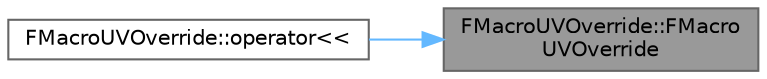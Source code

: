 digraph "FMacroUVOverride::FMacroUVOverride"
{
 // INTERACTIVE_SVG=YES
 // LATEX_PDF_SIZE
  bgcolor="transparent";
  edge [fontname=Helvetica,fontsize=10,labelfontname=Helvetica,labelfontsize=10];
  node [fontname=Helvetica,fontsize=10,shape=box,height=0.2,width=0.4];
  rankdir="RL";
  Node1 [id="Node000001",label="FMacroUVOverride::FMacro\lUVOverride",height=0.2,width=0.4,color="gray40", fillcolor="grey60", style="filled", fontcolor="black",tooltip=" "];
  Node1 -> Node2 [id="edge1_Node000001_Node000002",dir="back",color="steelblue1",style="solid",tooltip=" "];
  Node2 [id="Node000002",label="FMacroUVOverride::operator\<\<",height=0.2,width=0.4,color="grey40", fillcolor="white", style="filled",URL="$d4/dba/structFMacroUVOverride.html#a5cedc2366e0a957ea4942f0b97b37810",tooltip=" "];
}

